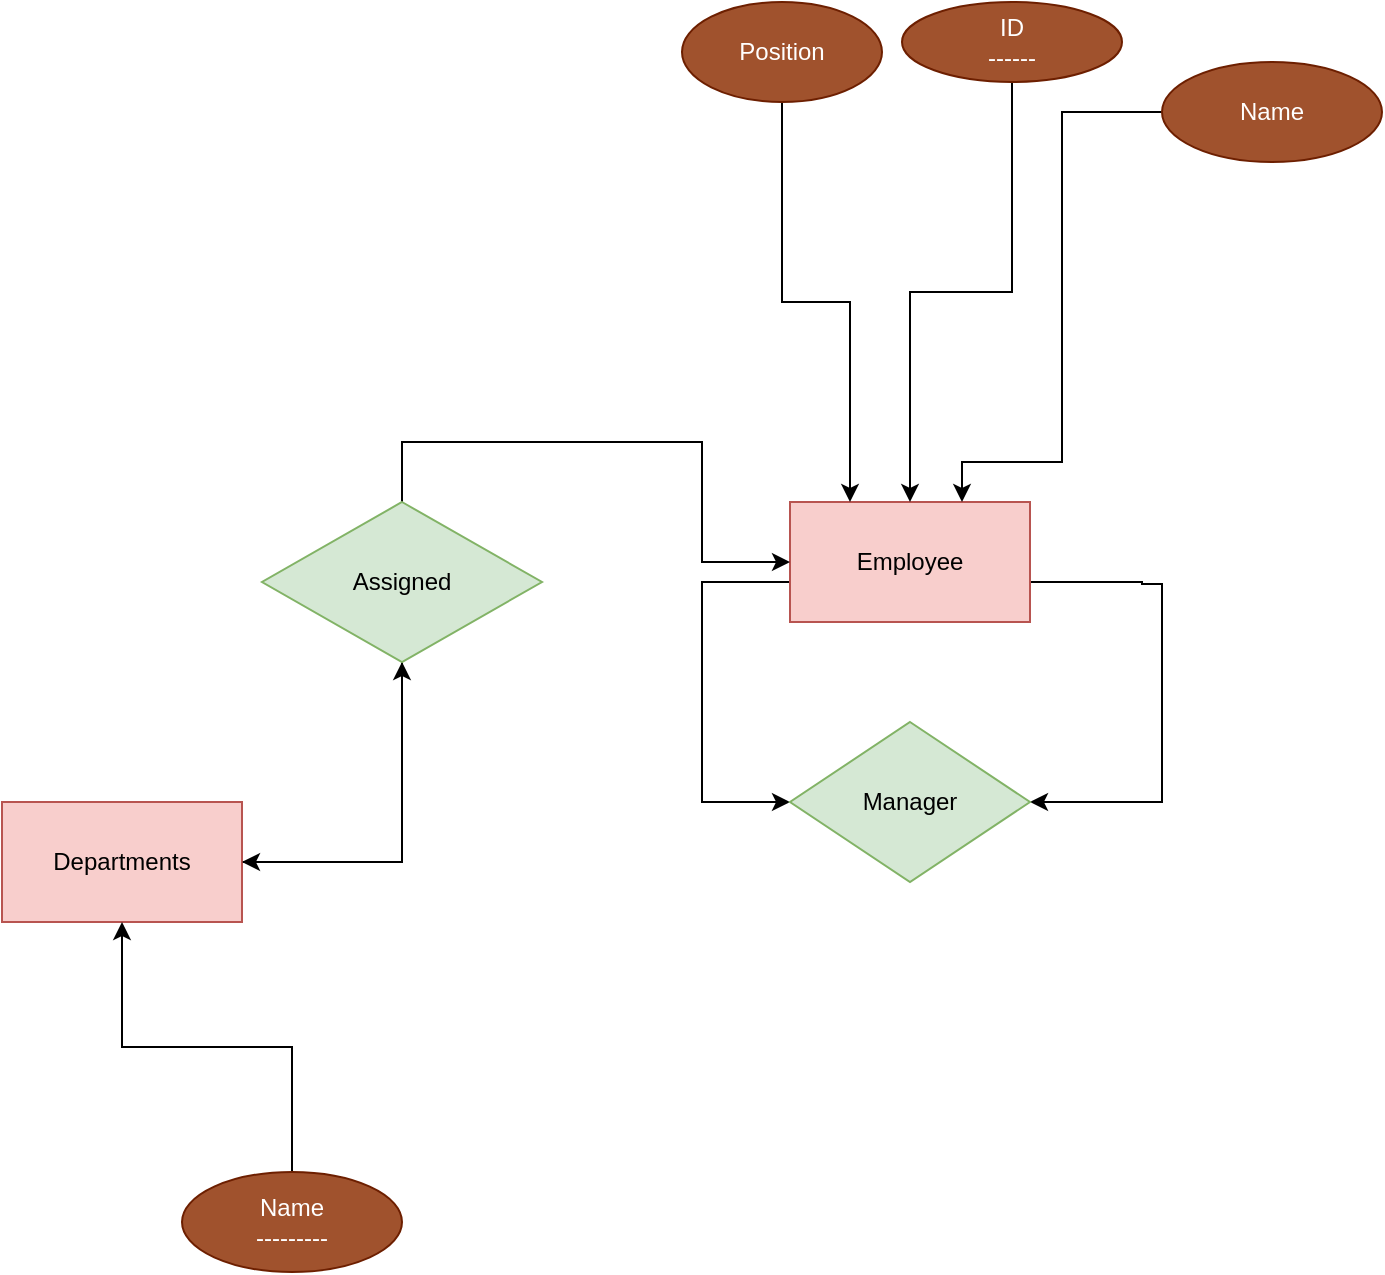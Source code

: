 <mxfile version="24.7.16">
  <diagram id="C5RBs43oDa-KdzZeNtuy" name="Page-1">
    <mxGraphModel dx="1434" dy="788" grid="1" gridSize="10" guides="1" tooltips="1" connect="1" arrows="1" fold="1" page="1" pageScale="1" pageWidth="827" pageHeight="1169" math="0" shadow="0">
      <root>
        <mxCell id="WIyWlLk6GJQsqaUBKTNV-0" />
        <mxCell id="WIyWlLk6GJQsqaUBKTNV-1" parent="WIyWlLk6GJQsqaUBKTNV-0" />
        <mxCell id="dX4kCk1WiVg_oUAQYBM_-25" style="edgeStyle=orthogonalEdgeStyle;rounded=0;orthogonalLoop=1;jettySize=auto;html=1;entryX=0;entryY=0.5;entryDx=0;entryDy=0;" edge="1" parent="WIyWlLk6GJQsqaUBKTNV-1" source="dX4kCk1WiVg_oUAQYBM_-0" target="dX4kCk1WiVg_oUAQYBM_-19">
          <mxGeometry relative="1" as="geometry">
            <Array as="points">
              <mxPoint x="370" y="290" />
              <mxPoint x="370" y="400" />
            </Array>
          </mxGeometry>
        </mxCell>
        <mxCell id="dX4kCk1WiVg_oUAQYBM_-28" style="edgeStyle=orthogonalEdgeStyle;rounded=0;orthogonalLoop=1;jettySize=auto;html=1;entryX=1;entryY=0.5;entryDx=0;entryDy=0;" edge="1" parent="WIyWlLk6GJQsqaUBKTNV-1" source="dX4kCk1WiVg_oUAQYBM_-0" target="dX4kCk1WiVg_oUAQYBM_-19">
          <mxGeometry relative="1" as="geometry">
            <mxPoint x="600" y="420" as="targetPoint" />
            <Array as="points">
              <mxPoint x="590" y="290" />
              <mxPoint x="590" y="291" />
              <mxPoint x="600" y="291" />
              <mxPoint x="600" y="400" />
            </Array>
          </mxGeometry>
        </mxCell>
        <mxCell id="dX4kCk1WiVg_oUAQYBM_-0" value="Employee" style="rounded=0;whiteSpace=wrap;html=1;fillColor=#f8cecc;strokeColor=#b85450;" vertex="1" parent="WIyWlLk6GJQsqaUBKTNV-1">
          <mxGeometry x="414" y="250" width="120" height="60" as="geometry" />
        </mxCell>
        <mxCell id="dX4kCk1WiVg_oUAQYBM_-2" value="" style="edgeStyle=orthogonalEdgeStyle;rounded=0;orthogonalLoop=1;jettySize=auto;html=1;" edge="1" parent="WIyWlLk6GJQsqaUBKTNV-1" source="dX4kCk1WiVg_oUAQYBM_-1" target="dX4kCk1WiVg_oUAQYBM_-0">
          <mxGeometry relative="1" as="geometry" />
        </mxCell>
        <mxCell id="dX4kCk1WiVg_oUAQYBM_-1" value="ID&lt;div&gt;------&lt;/div&gt;" style="ellipse;whiteSpace=wrap;html=1;fillColor=#a0522d;fontColor=#ffffff;strokeColor=#6D1F00;" vertex="1" parent="WIyWlLk6GJQsqaUBKTNV-1">
          <mxGeometry x="470" width="110" height="40" as="geometry" />
        </mxCell>
        <mxCell id="dX4kCk1WiVg_oUAQYBM_-7" style="edgeStyle=orthogonalEdgeStyle;rounded=0;orthogonalLoop=1;jettySize=auto;html=1;" edge="1" parent="WIyWlLk6GJQsqaUBKTNV-1" source="dX4kCk1WiVg_oUAQYBM_-3" target="dX4kCk1WiVg_oUAQYBM_-0">
          <mxGeometry relative="1" as="geometry">
            <Array as="points">
              <mxPoint x="550" y="55" />
              <mxPoint x="550" y="230" />
              <mxPoint x="500" y="230" />
            </Array>
          </mxGeometry>
        </mxCell>
        <mxCell id="dX4kCk1WiVg_oUAQYBM_-3" value="Name" style="ellipse;whiteSpace=wrap;html=1;fillColor=#a0522d;fontColor=#ffffff;strokeColor=#6D1F00;" vertex="1" parent="WIyWlLk6GJQsqaUBKTNV-1">
          <mxGeometry x="600" y="30" width="110" height="50" as="geometry" />
        </mxCell>
        <mxCell id="dX4kCk1WiVg_oUAQYBM_-6" value="" style="edgeStyle=orthogonalEdgeStyle;rounded=0;orthogonalLoop=1;jettySize=auto;html=1;entryX=0.25;entryY=0;entryDx=0;entryDy=0;" edge="1" parent="WIyWlLk6GJQsqaUBKTNV-1" source="dX4kCk1WiVg_oUAQYBM_-4" target="dX4kCk1WiVg_oUAQYBM_-0">
          <mxGeometry relative="1" as="geometry" />
        </mxCell>
        <mxCell id="dX4kCk1WiVg_oUAQYBM_-4" value="Position" style="ellipse;whiteSpace=wrap;html=1;fillColor=#a0522d;fontColor=#ffffff;strokeColor=#6D1F00;" vertex="1" parent="WIyWlLk6GJQsqaUBKTNV-1">
          <mxGeometry x="360" width="100" height="50" as="geometry" />
        </mxCell>
        <mxCell id="dX4kCk1WiVg_oUAQYBM_-17" style="edgeStyle=orthogonalEdgeStyle;rounded=0;orthogonalLoop=1;jettySize=auto;html=1;entryX=0.5;entryY=1;entryDx=0;entryDy=0;" edge="1" parent="WIyWlLk6GJQsqaUBKTNV-1" source="dX4kCk1WiVg_oUAQYBM_-8" target="dX4kCk1WiVg_oUAQYBM_-11">
          <mxGeometry relative="1" as="geometry" />
        </mxCell>
        <mxCell id="dX4kCk1WiVg_oUAQYBM_-8" value="Departments" style="rounded=0;whiteSpace=wrap;html=1;fillColor=#f8cecc;strokeColor=#b85450;" vertex="1" parent="WIyWlLk6GJQsqaUBKTNV-1">
          <mxGeometry x="20" y="400" width="120" height="60" as="geometry" />
        </mxCell>
        <mxCell id="dX4kCk1WiVg_oUAQYBM_-10" value="" style="edgeStyle=orthogonalEdgeStyle;rounded=0;orthogonalLoop=1;jettySize=auto;html=1;" edge="1" parent="WIyWlLk6GJQsqaUBKTNV-1" source="dX4kCk1WiVg_oUAQYBM_-9" target="dX4kCk1WiVg_oUAQYBM_-8">
          <mxGeometry relative="1" as="geometry" />
        </mxCell>
        <mxCell id="dX4kCk1WiVg_oUAQYBM_-9" value="Name&lt;div&gt;---------&lt;/div&gt;" style="ellipse;whiteSpace=wrap;html=1;fillColor=#a0522d;fontColor=#ffffff;strokeColor=#6D1F00;" vertex="1" parent="WIyWlLk6GJQsqaUBKTNV-1">
          <mxGeometry x="110" y="585" width="110" height="50" as="geometry" />
        </mxCell>
        <mxCell id="dX4kCk1WiVg_oUAQYBM_-16" style="edgeStyle=orthogonalEdgeStyle;rounded=0;orthogonalLoop=1;jettySize=auto;html=1;" edge="1" parent="WIyWlLk6GJQsqaUBKTNV-1" source="dX4kCk1WiVg_oUAQYBM_-11" target="dX4kCk1WiVg_oUAQYBM_-8">
          <mxGeometry relative="1" as="geometry">
            <Array as="points">
              <mxPoint x="220" y="430" />
            </Array>
          </mxGeometry>
        </mxCell>
        <mxCell id="dX4kCk1WiVg_oUAQYBM_-18" style="edgeStyle=orthogonalEdgeStyle;rounded=0;orthogonalLoop=1;jettySize=auto;html=1;" edge="1" parent="WIyWlLk6GJQsqaUBKTNV-1" source="dX4kCk1WiVg_oUAQYBM_-11" target="dX4kCk1WiVg_oUAQYBM_-0">
          <mxGeometry relative="1" as="geometry">
            <Array as="points">
              <mxPoint x="370" y="220" />
              <mxPoint x="370" y="280" />
            </Array>
          </mxGeometry>
        </mxCell>
        <mxCell id="dX4kCk1WiVg_oUAQYBM_-11" value="Assigned" style="rhombus;whiteSpace=wrap;html=1;fillColor=#d5e8d4;strokeColor=#82b366;" vertex="1" parent="WIyWlLk6GJQsqaUBKTNV-1">
          <mxGeometry x="150" y="250" width="140" height="80" as="geometry" />
        </mxCell>
        <mxCell id="dX4kCk1WiVg_oUAQYBM_-19" value="Manager" style="rhombus;whiteSpace=wrap;html=1;fillColor=#d5e8d4;strokeColor=#82b366;" vertex="1" parent="WIyWlLk6GJQsqaUBKTNV-1">
          <mxGeometry x="414" y="360" width="120" height="80" as="geometry" />
        </mxCell>
      </root>
    </mxGraphModel>
  </diagram>
</mxfile>
